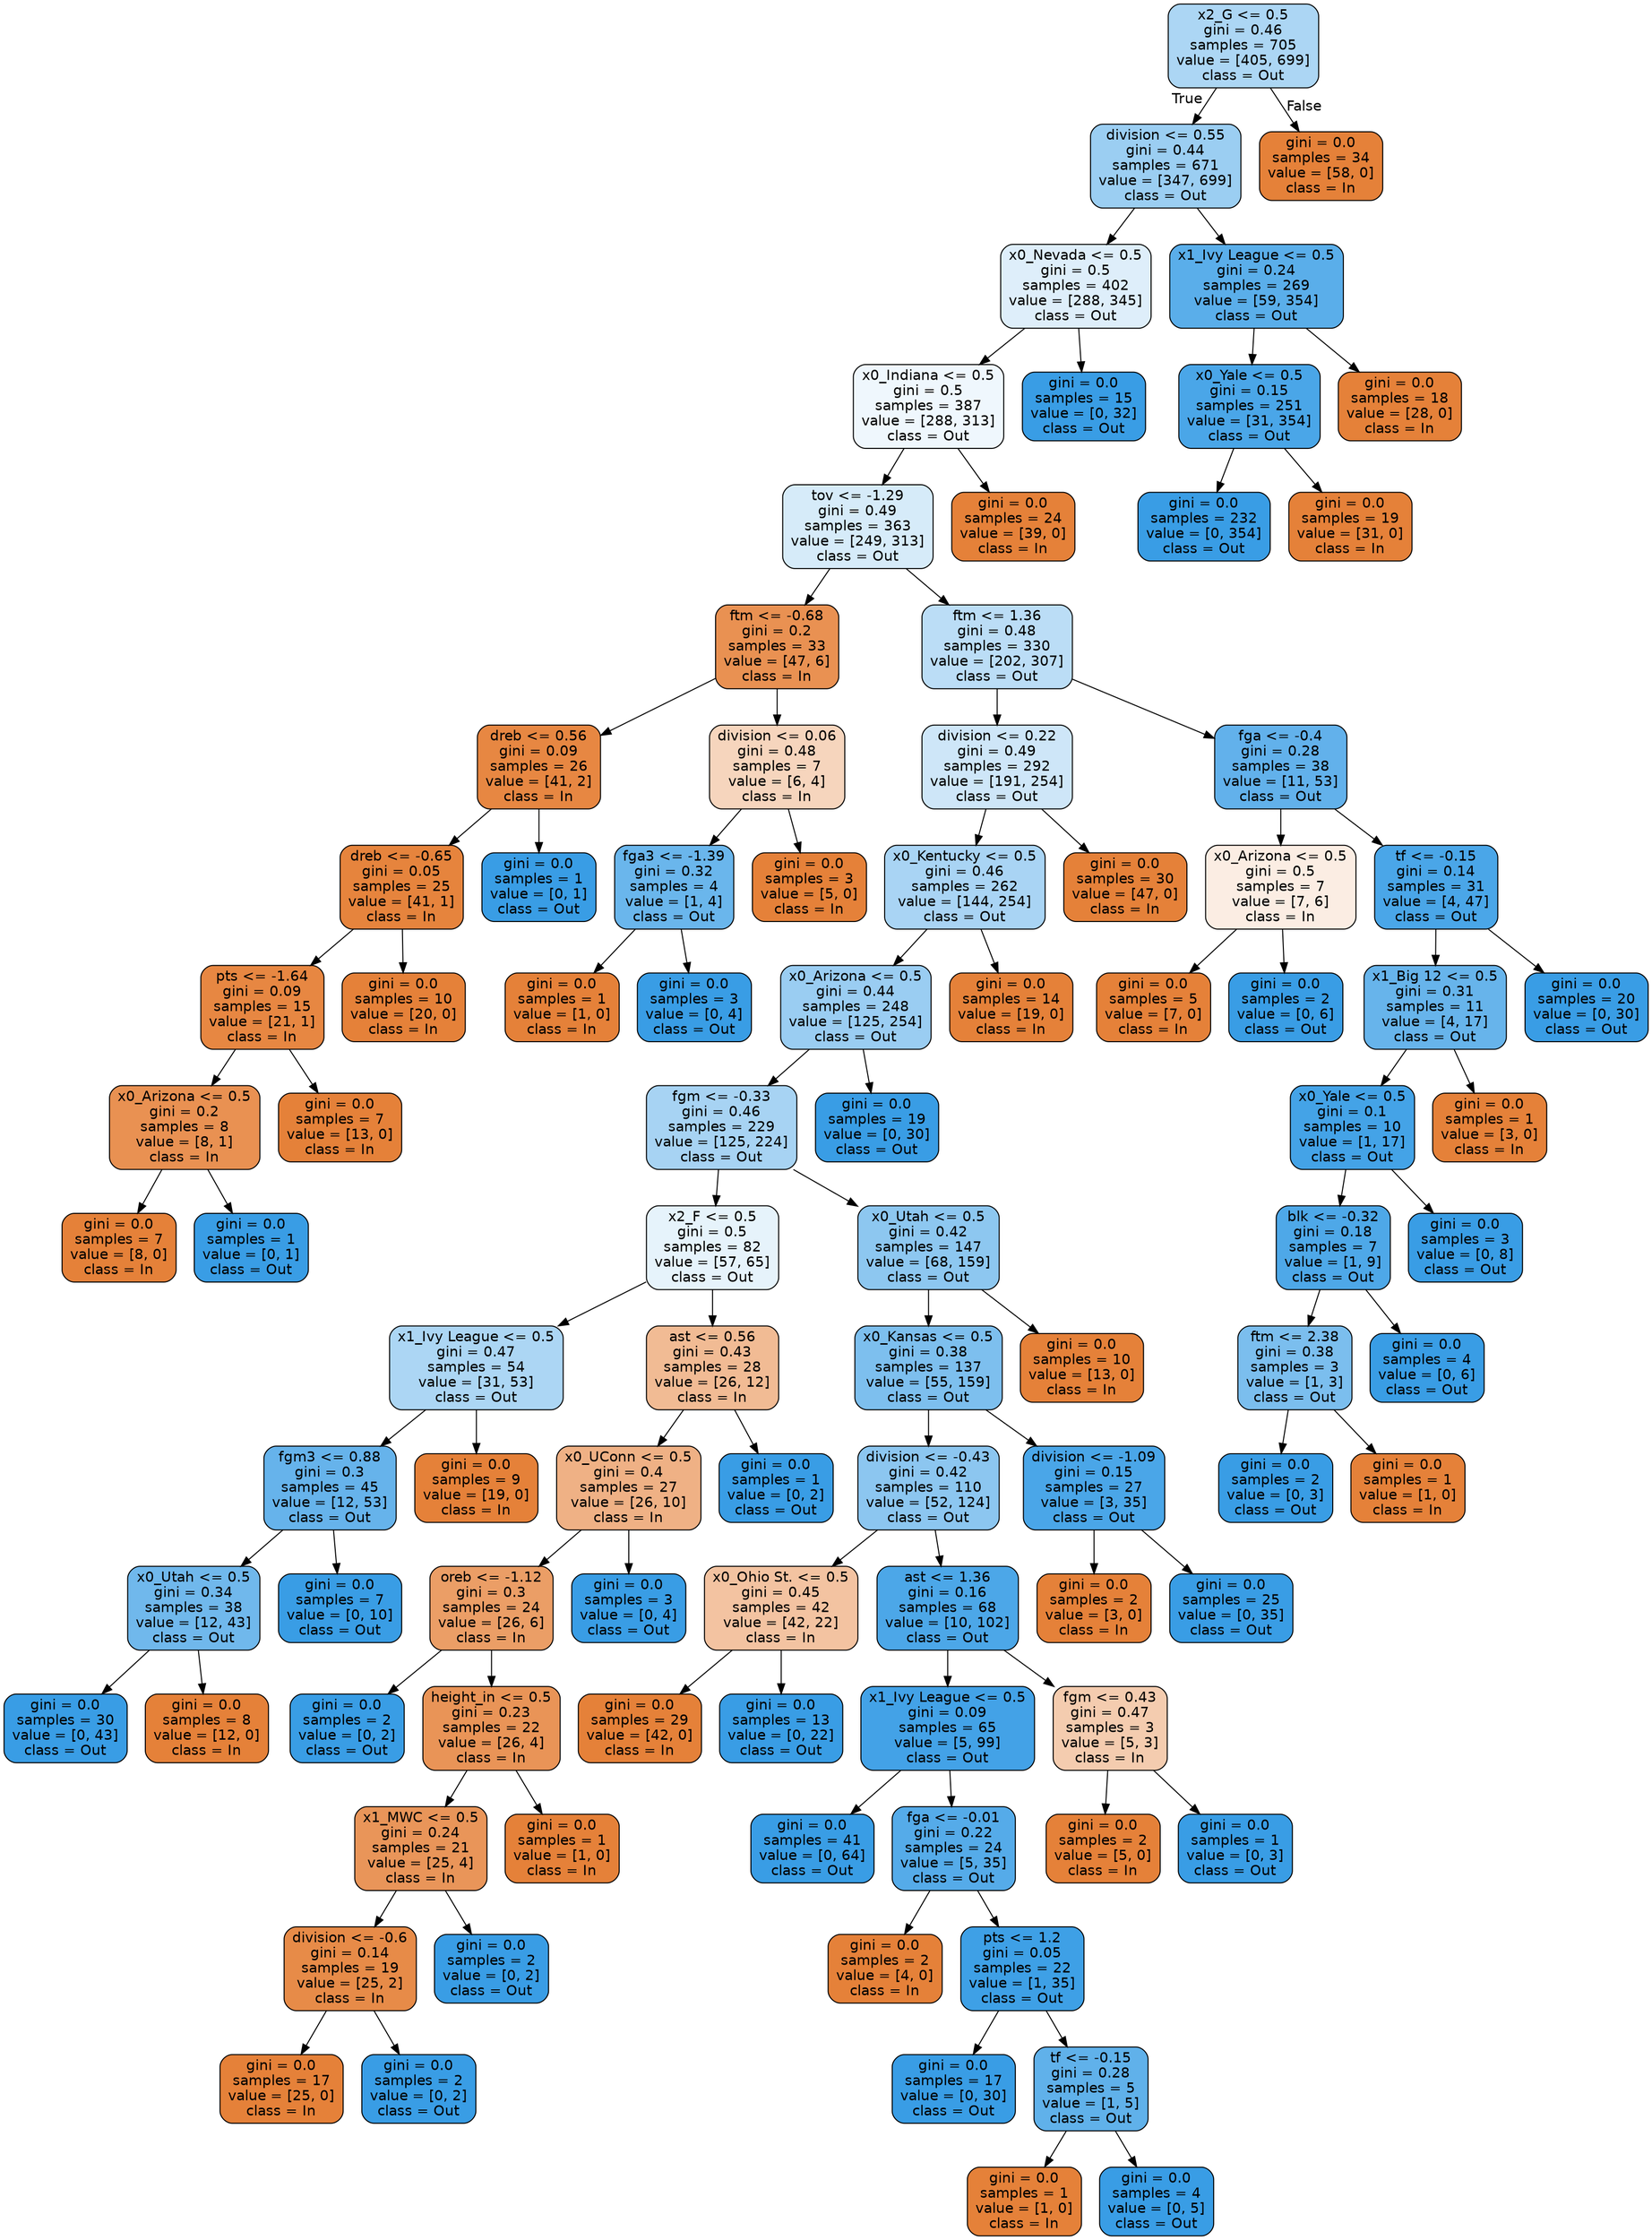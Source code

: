 digraph Tree {
node [shape=box, style="filled, rounded", color="black", fontname=helvetica] ;
edge [fontname=helvetica] ;
0 [label="x2_G <= 0.5\ngini = 0.46\nsamples = 705\nvalue = [405, 699]\nclass = Out", fillcolor="#399de56b"] ;
1 [label="division <= 0.55\ngini = 0.44\nsamples = 671\nvalue = [347, 699]\nclass = Out", fillcolor="#399de580"] ;
0 -> 1 [labeldistance=2.5, labelangle=45, headlabel="True"] ;
2 [label="x0_Nevada <= 0.5\ngini = 0.5\nsamples = 402\nvalue = [288, 345]\nclass = Out", fillcolor="#399de52a"] ;
1 -> 2 ;
3 [label="x0_Indiana <= 0.5\ngini = 0.5\nsamples = 387\nvalue = [288, 313]\nclass = Out", fillcolor="#399de514"] ;
2 -> 3 ;
4 [label="tov <= -1.29\ngini = 0.49\nsamples = 363\nvalue = [249, 313]\nclass = Out", fillcolor="#399de534"] ;
3 -> 4 ;
5 [label="ftm <= -0.68\ngini = 0.2\nsamples = 33\nvalue = [47, 6]\nclass = In", fillcolor="#e58139de"] ;
4 -> 5 ;
6 [label="dreb <= 0.56\ngini = 0.09\nsamples = 26\nvalue = [41, 2]\nclass = In", fillcolor="#e58139f3"] ;
5 -> 6 ;
7 [label="dreb <= -0.65\ngini = 0.05\nsamples = 25\nvalue = [41, 1]\nclass = In", fillcolor="#e58139f9"] ;
6 -> 7 ;
8 [label="pts <= -1.64\ngini = 0.09\nsamples = 15\nvalue = [21, 1]\nclass = In", fillcolor="#e58139f3"] ;
7 -> 8 ;
9 [label="x0_Arizona <= 0.5\ngini = 0.2\nsamples = 8\nvalue = [8, 1]\nclass = In", fillcolor="#e58139df"] ;
8 -> 9 ;
10 [label="gini = 0.0\nsamples = 7\nvalue = [8, 0]\nclass = In", fillcolor="#e58139ff"] ;
9 -> 10 ;
11 [label="gini = 0.0\nsamples = 1\nvalue = [0, 1]\nclass = Out", fillcolor="#399de5ff"] ;
9 -> 11 ;
12 [label="gini = 0.0\nsamples = 7\nvalue = [13, 0]\nclass = In", fillcolor="#e58139ff"] ;
8 -> 12 ;
13 [label="gini = 0.0\nsamples = 10\nvalue = [20, 0]\nclass = In", fillcolor="#e58139ff"] ;
7 -> 13 ;
14 [label="gini = 0.0\nsamples = 1\nvalue = [0, 1]\nclass = Out", fillcolor="#399de5ff"] ;
6 -> 14 ;
15 [label="division <= 0.06\ngini = 0.48\nsamples = 7\nvalue = [6, 4]\nclass = In", fillcolor="#e5813955"] ;
5 -> 15 ;
16 [label="fga3 <= -1.39\ngini = 0.32\nsamples = 4\nvalue = [1, 4]\nclass = Out", fillcolor="#399de5bf"] ;
15 -> 16 ;
17 [label="gini = 0.0\nsamples = 1\nvalue = [1, 0]\nclass = In", fillcolor="#e58139ff"] ;
16 -> 17 ;
18 [label="gini = 0.0\nsamples = 3\nvalue = [0, 4]\nclass = Out", fillcolor="#399de5ff"] ;
16 -> 18 ;
19 [label="gini = 0.0\nsamples = 3\nvalue = [5, 0]\nclass = In", fillcolor="#e58139ff"] ;
15 -> 19 ;
20 [label="ftm <= 1.36\ngini = 0.48\nsamples = 330\nvalue = [202, 307]\nclass = Out", fillcolor="#399de557"] ;
4 -> 20 ;
21 [label="division <= 0.22\ngini = 0.49\nsamples = 292\nvalue = [191, 254]\nclass = Out", fillcolor="#399de53f"] ;
20 -> 21 ;
22 [label="x0_Kentucky <= 0.5\ngini = 0.46\nsamples = 262\nvalue = [144, 254]\nclass = Out", fillcolor="#399de56e"] ;
21 -> 22 ;
23 [label="x0_Arizona <= 0.5\ngini = 0.44\nsamples = 248\nvalue = [125, 254]\nclass = Out", fillcolor="#399de582"] ;
22 -> 23 ;
24 [label="fgm <= -0.33\ngini = 0.46\nsamples = 229\nvalue = [125, 224]\nclass = Out", fillcolor="#399de571"] ;
23 -> 24 ;
25 [label="x2_F <= 0.5\ngini = 0.5\nsamples = 82\nvalue = [57, 65]\nclass = Out", fillcolor="#399de51f"] ;
24 -> 25 ;
26 [label="x1_Ivy League <= 0.5\ngini = 0.47\nsamples = 54\nvalue = [31, 53]\nclass = Out", fillcolor="#399de56a"] ;
25 -> 26 ;
27 [label="fgm3 <= 0.88\ngini = 0.3\nsamples = 45\nvalue = [12, 53]\nclass = Out", fillcolor="#399de5c5"] ;
26 -> 27 ;
28 [label="x0_Utah <= 0.5\ngini = 0.34\nsamples = 38\nvalue = [12, 43]\nclass = Out", fillcolor="#399de5b8"] ;
27 -> 28 ;
29 [label="gini = 0.0\nsamples = 30\nvalue = [0, 43]\nclass = Out", fillcolor="#399de5ff"] ;
28 -> 29 ;
30 [label="gini = 0.0\nsamples = 8\nvalue = [12, 0]\nclass = In", fillcolor="#e58139ff"] ;
28 -> 30 ;
31 [label="gini = 0.0\nsamples = 7\nvalue = [0, 10]\nclass = Out", fillcolor="#399de5ff"] ;
27 -> 31 ;
32 [label="gini = 0.0\nsamples = 9\nvalue = [19, 0]\nclass = In", fillcolor="#e58139ff"] ;
26 -> 32 ;
33 [label="ast <= 0.56\ngini = 0.43\nsamples = 28\nvalue = [26, 12]\nclass = In", fillcolor="#e5813989"] ;
25 -> 33 ;
34 [label="x0_UConn <= 0.5\ngini = 0.4\nsamples = 27\nvalue = [26, 10]\nclass = In", fillcolor="#e581399d"] ;
33 -> 34 ;
35 [label="oreb <= -1.12\ngini = 0.3\nsamples = 24\nvalue = [26, 6]\nclass = In", fillcolor="#e58139c4"] ;
34 -> 35 ;
36 [label="gini = 0.0\nsamples = 2\nvalue = [0, 2]\nclass = Out", fillcolor="#399de5ff"] ;
35 -> 36 ;
37 [label="height_in <= 0.5\ngini = 0.23\nsamples = 22\nvalue = [26, 4]\nclass = In", fillcolor="#e58139d8"] ;
35 -> 37 ;
38 [label="x1_MWC <= 0.5\ngini = 0.24\nsamples = 21\nvalue = [25, 4]\nclass = In", fillcolor="#e58139d6"] ;
37 -> 38 ;
39 [label="division <= -0.6\ngini = 0.14\nsamples = 19\nvalue = [25, 2]\nclass = In", fillcolor="#e58139eb"] ;
38 -> 39 ;
40 [label="gini = 0.0\nsamples = 17\nvalue = [25, 0]\nclass = In", fillcolor="#e58139ff"] ;
39 -> 40 ;
41 [label="gini = 0.0\nsamples = 2\nvalue = [0, 2]\nclass = Out", fillcolor="#399de5ff"] ;
39 -> 41 ;
42 [label="gini = 0.0\nsamples = 2\nvalue = [0, 2]\nclass = Out", fillcolor="#399de5ff"] ;
38 -> 42 ;
43 [label="gini = 0.0\nsamples = 1\nvalue = [1, 0]\nclass = In", fillcolor="#e58139ff"] ;
37 -> 43 ;
44 [label="gini = 0.0\nsamples = 3\nvalue = [0, 4]\nclass = Out", fillcolor="#399de5ff"] ;
34 -> 44 ;
45 [label="gini = 0.0\nsamples = 1\nvalue = [0, 2]\nclass = Out", fillcolor="#399de5ff"] ;
33 -> 45 ;
46 [label="x0_Utah <= 0.5\ngini = 0.42\nsamples = 147\nvalue = [68, 159]\nclass = Out", fillcolor="#399de592"] ;
24 -> 46 ;
47 [label="x0_Kansas <= 0.5\ngini = 0.38\nsamples = 137\nvalue = [55, 159]\nclass = Out", fillcolor="#399de5a7"] ;
46 -> 47 ;
48 [label="division <= -0.43\ngini = 0.42\nsamples = 110\nvalue = [52, 124]\nclass = Out", fillcolor="#399de594"] ;
47 -> 48 ;
49 [label="x0_Ohio St. <= 0.5\ngini = 0.45\nsamples = 42\nvalue = [42, 22]\nclass = In", fillcolor="#e5813979"] ;
48 -> 49 ;
50 [label="gini = 0.0\nsamples = 29\nvalue = [42, 0]\nclass = In", fillcolor="#e58139ff"] ;
49 -> 50 ;
51 [label="gini = 0.0\nsamples = 13\nvalue = [0, 22]\nclass = Out", fillcolor="#399de5ff"] ;
49 -> 51 ;
52 [label="ast <= 1.36\ngini = 0.16\nsamples = 68\nvalue = [10, 102]\nclass = Out", fillcolor="#399de5e6"] ;
48 -> 52 ;
53 [label="x1_Ivy League <= 0.5\ngini = 0.09\nsamples = 65\nvalue = [5, 99]\nclass = Out", fillcolor="#399de5f2"] ;
52 -> 53 ;
54 [label="gini = 0.0\nsamples = 41\nvalue = [0, 64]\nclass = Out", fillcolor="#399de5ff"] ;
53 -> 54 ;
55 [label="fga <= -0.01\ngini = 0.22\nsamples = 24\nvalue = [5, 35]\nclass = Out", fillcolor="#399de5db"] ;
53 -> 55 ;
56 [label="gini = 0.0\nsamples = 2\nvalue = [4, 0]\nclass = In", fillcolor="#e58139ff"] ;
55 -> 56 ;
57 [label="pts <= 1.2\ngini = 0.05\nsamples = 22\nvalue = [1, 35]\nclass = Out", fillcolor="#399de5f8"] ;
55 -> 57 ;
58 [label="gini = 0.0\nsamples = 17\nvalue = [0, 30]\nclass = Out", fillcolor="#399de5ff"] ;
57 -> 58 ;
59 [label="tf <= -0.15\ngini = 0.28\nsamples = 5\nvalue = [1, 5]\nclass = Out", fillcolor="#399de5cc"] ;
57 -> 59 ;
60 [label="gini = 0.0\nsamples = 1\nvalue = [1, 0]\nclass = In", fillcolor="#e58139ff"] ;
59 -> 60 ;
61 [label="gini = 0.0\nsamples = 4\nvalue = [0, 5]\nclass = Out", fillcolor="#399de5ff"] ;
59 -> 61 ;
62 [label="fgm <= 0.43\ngini = 0.47\nsamples = 3\nvalue = [5, 3]\nclass = In", fillcolor="#e5813966"] ;
52 -> 62 ;
63 [label="gini = 0.0\nsamples = 2\nvalue = [5, 0]\nclass = In", fillcolor="#e58139ff"] ;
62 -> 63 ;
64 [label="gini = 0.0\nsamples = 1\nvalue = [0, 3]\nclass = Out", fillcolor="#399de5ff"] ;
62 -> 64 ;
65 [label="division <= -1.09\ngini = 0.15\nsamples = 27\nvalue = [3, 35]\nclass = Out", fillcolor="#399de5e9"] ;
47 -> 65 ;
66 [label="gini = 0.0\nsamples = 2\nvalue = [3, 0]\nclass = In", fillcolor="#e58139ff"] ;
65 -> 66 ;
67 [label="gini = 0.0\nsamples = 25\nvalue = [0, 35]\nclass = Out", fillcolor="#399de5ff"] ;
65 -> 67 ;
68 [label="gini = 0.0\nsamples = 10\nvalue = [13, 0]\nclass = In", fillcolor="#e58139ff"] ;
46 -> 68 ;
69 [label="gini = 0.0\nsamples = 19\nvalue = [0, 30]\nclass = Out", fillcolor="#399de5ff"] ;
23 -> 69 ;
70 [label="gini = 0.0\nsamples = 14\nvalue = [19, 0]\nclass = In", fillcolor="#e58139ff"] ;
22 -> 70 ;
71 [label="gini = 0.0\nsamples = 30\nvalue = [47, 0]\nclass = In", fillcolor="#e58139ff"] ;
21 -> 71 ;
72 [label="fga <= -0.4\ngini = 0.28\nsamples = 38\nvalue = [11, 53]\nclass = Out", fillcolor="#399de5ca"] ;
20 -> 72 ;
73 [label="x0_Arizona <= 0.5\ngini = 0.5\nsamples = 7\nvalue = [7, 6]\nclass = In", fillcolor="#e5813924"] ;
72 -> 73 ;
74 [label="gini = 0.0\nsamples = 5\nvalue = [7, 0]\nclass = In", fillcolor="#e58139ff"] ;
73 -> 74 ;
75 [label="gini = 0.0\nsamples = 2\nvalue = [0, 6]\nclass = Out", fillcolor="#399de5ff"] ;
73 -> 75 ;
76 [label="tf <= -0.15\ngini = 0.14\nsamples = 31\nvalue = [4, 47]\nclass = Out", fillcolor="#399de5e9"] ;
72 -> 76 ;
77 [label="x1_Big 12 <= 0.5\ngini = 0.31\nsamples = 11\nvalue = [4, 17]\nclass = Out", fillcolor="#399de5c3"] ;
76 -> 77 ;
78 [label="x0_Yale <= 0.5\ngini = 0.1\nsamples = 10\nvalue = [1, 17]\nclass = Out", fillcolor="#399de5f0"] ;
77 -> 78 ;
79 [label="blk <= -0.32\ngini = 0.18\nsamples = 7\nvalue = [1, 9]\nclass = Out", fillcolor="#399de5e3"] ;
78 -> 79 ;
80 [label="ftm <= 2.38\ngini = 0.38\nsamples = 3\nvalue = [1, 3]\nclass = Out", fillcolor="#399de5aa"] ;
79 -> 80 ;
81 [label="gini = 0.0\nsamples = 2\nvalue = [0, 3]\nclass = Out", fillcolor="#399de5ff"] ;
80 -> 81 ;
82 [label="gini = 0.0\nsamples = 1\nvalue = [1, 0]\nclass = In", fillcolor="#e58139ff"] ;
80 -> 82 ;
83 [label="gini = 0.0\nsamples = 4\nvalue = [0, 6]\nclass = Out", fillcolor="#399de5ff"] ;
79 -> 83 ;
84 [label="gini = 0.0\nsamples = 3\nvalue = [0, 8]\nclass = Out", fillcolor="#399de5ff"] ;
78 -> 84 ;
85 [label="gini = 0.0\nsamples = 1\nvalue = [3, 0]\nclass = In", fillcolor="#e58139ff"] ;
77 -> 85 ;
86 [label="gini = 0.0\nsamples = 20\nvalue = [0, 30]\nclass = Out", fillcolor="#399de5ff"] ;
76 -> 86 ;
87 [label="gini = 0.0\nsamples = 24\nvalue = [39, 0]\nclass = In", fillcolor="#e58139ff"] ;
3 -> 87 ;
88 [label="gini = 0.0\nsamples = 15\nvalue = [0, 32]\nclass = Out", fillcolor="#399de5ff"] ;
2 -> 88 ;
89 [label="x1_Ivy League <= 0.5\ngini = 0.24\nsamples = 269\nvalue = [59, 354]\nclass = Out", fillcolor="#399de5d4"] ;
1 -> 89 ;
90 [label="x0_Yale <= 0.5\ngini = 0.15\nsamples = 251\nvalue = [31, 354]\nclass = Out", fillcolor="#399de5e9"] ;
89 -> 90 ;
91 [label="gini = 0.0\nsamples = 232\nvalue = [0, 354]\nclass = Out", fillcolor="#399de5ff"] ;
90 -> 91 ;
92 [label="gini = 0.0\nsamples = 19\nvalue = [31, 0]\nclass = In", fillcolor="#e58139ff"] ;
90 -> 92 ;
93 [label="gini = 0.0\nsamples = 18\nvalue = [28, 0]\nclass = In", fillcolor="#e58139ff"] ;
89 -> 93 ;
94 [label="gini = 0.0\nsamples = 34\nvalue = [58, 0]\nclass = In", fillcolor="#e58139ff"] ;
0 -> 94 [labeldistance=2.5, labelangle=-45, headlabel="False"] ;
}